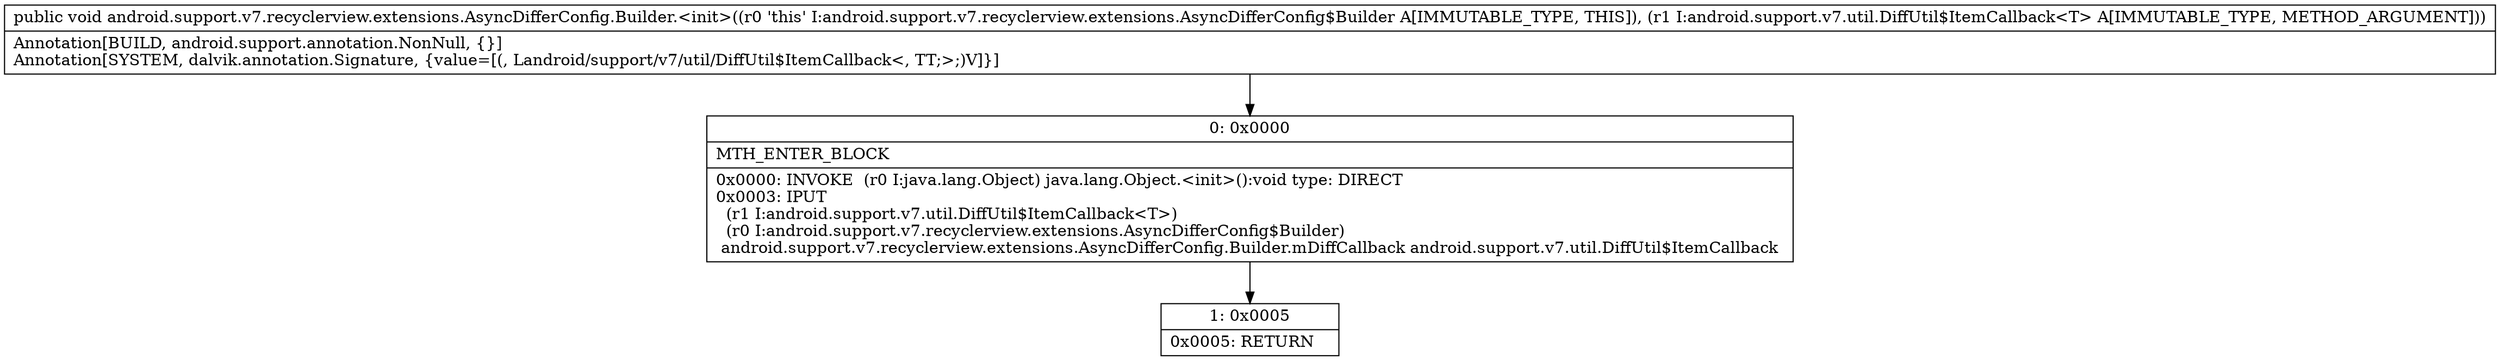 digraph "CFG forandroid.support.v7.recyclerview.extensions.AsyncDifferConfig.Builder.\<init\>(Landroid\/support\/v7\/util\/DiffUtil$ItemCallback;)V" {
Node_0 [shape=record,label="{0\:\ 0x0000|MTH_ENTER_BLOCK\l|0x0000: INVOKE  (r0 I:java.lang.Object) java.lang.Object.\<init\>():void type: DIRECT \l0x0003: IPUT  \l  (r1 I:android.support.v7.util.DiffUtil$ItemCallback\<T\>)\l  (r0 I:android.support.v7.recyclerview.extensions.AsyncDifferConfig$Builder)\l android.support.v7.recyclerview.extensions.AsyncDifferConfig.Builder.mDiffCallback android.support.v7.util.DiffUtil$ItemCallback \l}"];
Node_1 [shape=record,label="{1\:\ 0x0005|0x0005: RETURN   \l}"];
MethodNode[shape=record,label="{public void android.support.v7.recyclerview.extensions.AsyncDifferConfig.Builder.\<init\>((r0 'this' I:android.support.v7.recyclerview.extensions.AsyncDifferConfig$Builder A[IMMUTABLE_TYPE, THIS]), (r1 I:android.support.v7.util.DiffUtil$ItemCallback\<T\> A[IMMUTABLE_TYPE, METHOD_ARGUMENT]))  | Annotation[BUILD, android.support.annotation.NonNull, \{\}]\lAnnotation[SYSTEM, dalvik.annotation.Signature, \{value=[(, Landroid\/support\/v7\/util\/DiffUtil$ItemCallback\<, TT;\>;)V]\}]\l}"];
MethodNode -> Node_0;
Node_0 -> Node_1;
}

